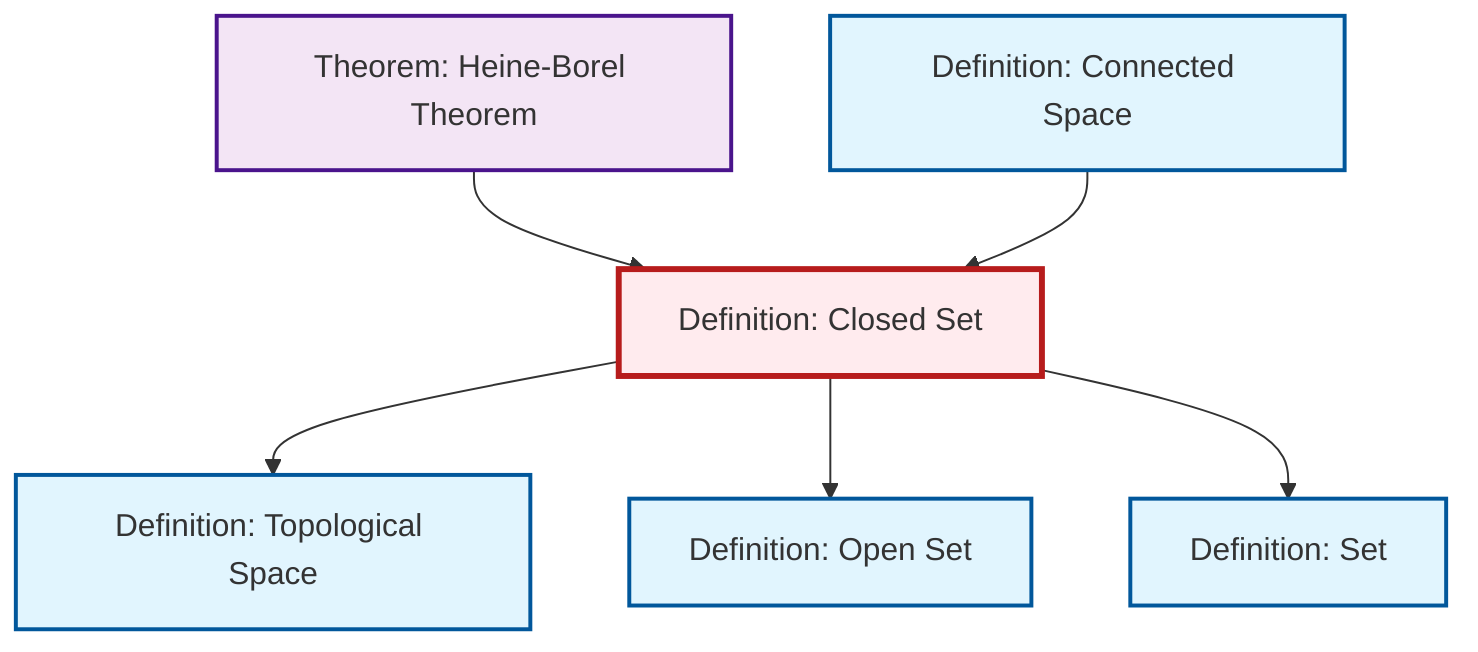 graph TD
    classDef definition fill:#e1f5fe,stroke:#01579b,stroke-width:2px
    classDef theorem fill:#f3e5f5,stroke:#4a148c,stroke-width:2px
    classDef axiom fill:#fff3e0,stroke:#e65100,stroke-width:2px
    classDef example fill:#e8f5e9,stroke:#1b5e20,stroke-width:2px
    classDef current fill:#ffebee,stroke:#b71c1c,stroke-width:3px
    thm-heine-borel["Theorem: Heine-Borel Theorem"]:::theorem
    def-topological-space["Definition: Topological Space"]:::definition
    def-open-set["Definition: Open Set"]:::definition
    def-set["Definition: Set"]:::definition
    def-closed-set["Definition: Closed Set"]:::definition
    def-connected["Definition: Connected Space"]:::definition
    def-closed-set --> def-topological-space
    def-closed-set --> def-open-set
    def-closed-set --> def-set
    thm-heine-borel --> def-closed-set
    def-connected --> def-closed-set
    class def-closed-set current